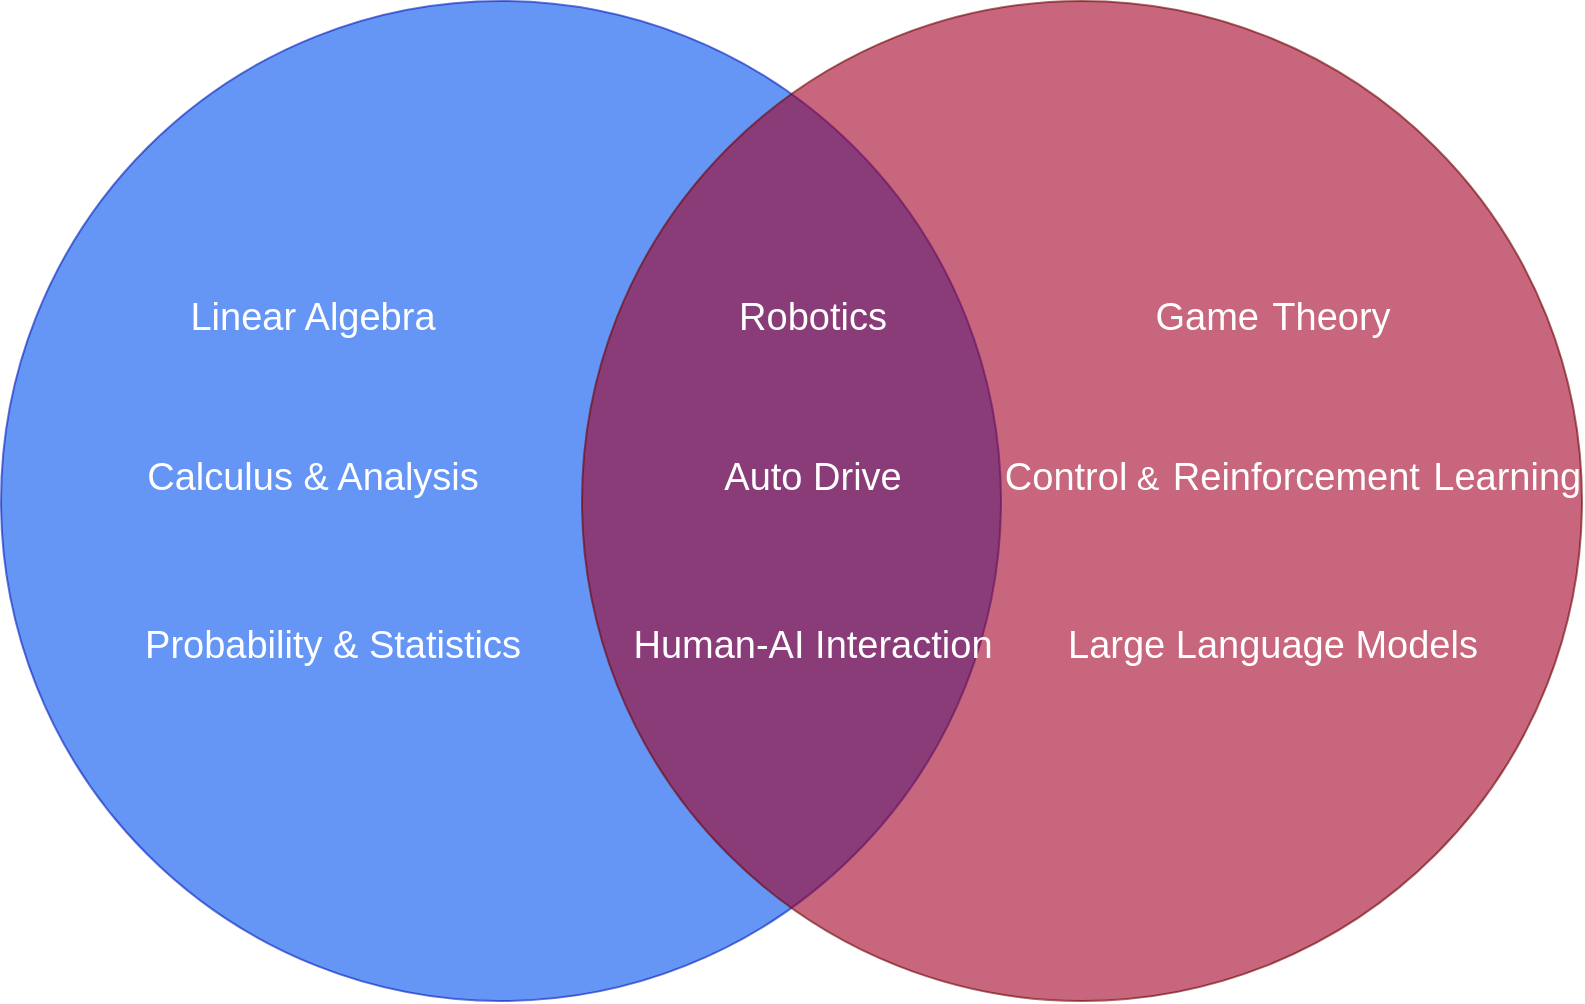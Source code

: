 <mxfile version="24.7.17">
  <diagram id="3228e29e-7158-1315-38df-8450db1d8a1d" name="Page-1">
    <mxGraphModel dx="1016" dy="739" grid="1" gridSize="10" guides="1" tooltips="1" connect="1" arrows="1" fold="1" page="1" pageScale="1" pageWidth="1169" pageHeight="827" background="none" math="0" shadow="0">
      <root>
        <mxCell id="0" />
        <mxCell id="1" parent="0" />
        <mxCell id="21532" value="" style="ellipse;fillColor=#0050ef;opacity=60;strokeColor=#001DBC;html=1;fontColor=#ffffff;" parent="1" vertex="1">
          <mxGeometry x="179.5" y="18.5" width="500" height="500" as="geometry" />
        </mxCell>
        <mxCell id="21533" value="" style="ellipse;fillColor=#a20025;opacity=60;strokeColor=#6F0000;html=1;fontColor=#ffffff;" parent="1" vertex="1">
          <mxGeometry x="470" y="18.5" width="500" height="500" as="geometry" />
        </mxCell>
        <mxCell id="21534" value="&lt;font style=&quot;font-size: 19px;&quot;&gt;Linear Algebra&lt;/font&gt;" style="text;fontSize=24;align=center;verticalAlign=middle;html=1;fontColor=#FFFFFF;" parent="1" vertex="1">
          <mxGeometry x="240" y="140" width="190" height="70" as="geometry" />
        </mxCell>
        <mxCell id="21535" value="&lt;font style=&quot;font-size: 19px;&quot;&gt;Control&lt;/font&gt;&lt;font style=&quot;font-size: 17px;&quot;&gt; &amp;amp;&lt;/font&gt; &lt;font style=&quot;font-size: 19px;&quot;&gt;Reinforcement&lt;/font&gt; &lt;font style=&quot;font-size: 19px;&quot;&gt;Learning&lt;/font&gt;&lt;span style=&quot;color: rgba(0, 0, 0, 0); font-family: monospace; text-align: start; font-size: 0px;&quot;&gt;%3CmxGraphModel%3E%3Croot%3E%3CmxCell%20id%3D%220%22%2F%3E%3CmxCell%20id%3D%221%22%20parent%3D%220%22%2F%3E%3CmxCell%20id%3D%222%22%20value%3D%22Calculus%20%26amp%3Bamp%3B%20Analysis%22%20style%3D%22text%3BfontSize%3D24%3Balign%3Dcenter%3BverticalAlign%3Dmiddle%3Bhtml%3D1%3BfontColor%3D%23FFFFFF%3B%22%20vertex%3D%221%22%20parent%3D%221%22%3E%3CmxGeometry%20x%3D%22290%22%20y%3D%22180%22%20width%3D%22190%22%20height%3D%2270%22%20as%3D%22geometry%22%2F%3E%3C%2FmxCell%3E%3C%2Froot%3E%3C%2FmxGraphModel%3E&lt;/span&gt;&lt;span style=&quot;color: rgba(0, 0, 0, 0); font-family: monospace; text-align: start; font-size: 0px;&quot;&gt;%3CmxGraphModel%3E%3Croot%3E%3CmxCell%20id%3D%220%22%2F%3E%3CmxCell%20id%3D%221%22%20parent%3D%220%22%2F%3E%3CmxCell%20id%3D%222%22%20value%3D%22Calculus%20%26amp%3Bamp%3B%20Analysis%22%20style%3D%22text%3BfontSize%3D24%3Balign%3Dcenter%3BverticalAlign%3Dmiddle%3Bhtml%3D1%3BfontColor%3D%23FFFFFF%3B%22%20vertex%3D%221%22%20parent%3D%221%22%3E%3CmxGeometry%20x%3D%22290%22%20y%3D%22180%22%20width%3D%22190%22%20height%3D%2270%22%20as%3D%22geometry%22%2F%3E%3C%2FmxCell%3E%3C%2Froot%3E%3C%2FmxGraphModel%3E&lt;/span&gt;" style="text;fontSize=24;align=center;verticalAlign=middle;html=1;fontColor=#FFFFFF;" parent="1" vertex="1">
          <mxGeometry x="730" y="220" width="190" height="70" as="geometry" />
        </mxCell>
        <mxCell id="7_4cKe5XLVwnNmIBqRhY-21540" value="&lt;font style=&quot;font-size: 19px;&quot;&gt;Calculus &amp;amp; Analysis&lt;/font&gt;" style="text;fontSize=24;align=center;verticalAlign=middle;html=1;fontColor=#FFFFFF;" parent="1" vertex="1">
          <mxGeometry x="240" y="220" width="190" height="70" as="geometry" />
        </mxCell>
        <mxCell id="7_4cKe5XLVwnNmIBqRhY-21541" value="&lt;font style=&quot;font-size: 19px;&quot;&gt;Probability &amp;amp; Statistics&lt;/font&gt;" style="text;fontSize=24;align=center;verticalAlign=middle;html=1;fontColor=#FFFFFF;" parent="1" vertex="1">
          <mxGeometry x="250" y="303.5" width="190" height="70" as="geometry" />
        </mxCell>
        <mxCell id="7_4cKe5XLVwnNmIBqRhY-21542" value="&lt;font style=&quot;font-size: 19px;&quot;&gt;Game&lt;/font&gt; &lt;font style=&quot;font-size: 19px;&quot;&gt;Theory&lt;/font&gt;&lt;span style=&quot;color: rgba(0, 0, 0, 0); font-family: monospace; text-align: start; font-size: 0px;&quot;&gt;%3CmxGraphModel%3E%3Croot%3E%3CmxCell%20id%3D%220%22%2F%3E%3CmxCell%20id%3D%221%22%20parent%3D%220%22%2F%3E%3CmxCell%20id%3D%222%22%20value%3D%22Calculus%20%26amp%3Bamp%3B%20Analysis%22%20style%3D%22text%3BfontSize%3D24%3Balign%3Dcenter%3BverticalAlign%3Dmiddle%3Bhtml%3D1%3BfontColor%3D%23FFFFFF%3B%22%20vertex%3D%221%22%20parent%3D%221%22%3E%3CmxGeometry%20x%3D%22290%22%20y%3D%22180%22%20width%3D%22190%22%20height%3D%2270%22%20as%3D%22geometry%22%2F%3E%3C%2FmxCell%3E%3C%2Froot%3E%3C%2FmxGraphModel%3E&lt;/span&gt;&lt;span style=&quot;color: rgba(0, 0, 0, 0); font-family: monospace; text-align: start; font-size: 0px;&quot;&gt;%3CmxGraphModel%3E%3Croot%3E%3CmxCell%20id%3D%220%22%2F%3E%3CmxCell%20id%3D%221%22%20parent%3D%220%22%2F%3E%3CmxCell%20id%3D%222%22%20value%3D%22Calculus%20%26amp%3Bamp%3B%20Analysis%22%20style%3D%22text%3BfontSize%3D24%3Balign%3Dcenter%3BverticalAlign%3Dmiddle%3Bhtml%3D1%3BfontColor%3D%23FFFFFF%3B%22%20vertex%3D%221%22%20parent%3D%221%22%3E%3CmxGeometry%20x%3D%22290%22%20y%3D%22180%22%20width%3D%22190%22%20height%3D%2270%22%20as%3D%22geometry%22%2F%3E%3C%2FmxCell%3E%3C%2Froot%3E%3C%2FmxGraphModel%3E&lt;/span&gt;" style="text;fontSize=24;align=center;verticalAlign=middle;html=1;fontColor=#FFFFFF;" parent="1" vertex="1">
          <mxGeometry x="720" y="140" width="190" height="70" as="geometry" />
        </mxCell>
        <mxCell id="7_4cKe5XLVwnNmIBqRhY-21543" value="&lt;font style=&quot;font-size: 19px;&quot;&gt;Large Language Models&lt;/font&gt;" style="text;fontSize=24;align=center;verticalAlign=middle;html=1;fontColor=#FFFFFF;" parent="1" vertex="1">
          <mxGeometry x="720" y="303.5" width="190" height="70" as="geometry" />
        </mxCell>
        <mxCell id="7_4cKe5XLVwnNmIBqRhY-21544" value="&lt;font style=&quot;font-size: 19px;&quot;&gt;Robotics&lt;/font&gt;&lt;span style=&quot;color: rgba(0, 0, 0, 0); font-family: monospace; text-align: start; font-size: 0px;&quot;&gt;%3CmxGraphModel%3E%3Croot%3E%3CmxCell%20id%3D%220%22%2F%3E%3CmxCell%20id%3D%221%22%20parent%3D%220%22%2F%3E%3CmxCell%20id%3D%222%22%20value%3D%22%26lt%3Bfont%20style%3D%26quot%3Bfont-size%3A%2017px%3B%26quot%3B%26gt%3BControl%20%26amp%3Bamp%3B%26lt%3B%2Ffont%26gt%3B%20%26lt%3Bfont%20style%3D%26quot%3Bfont-size%3A%2017px%3B%26quot%3B%26gt%3BReinforcement%26lt%3B%2Ffont%26gt%3B%20%26lt%3Bfont%20style%3D%26quot%3Bfont-size%3A%2017px%3B%26quot%3B%26gt%3BLearning%26lt%3B%2Ffont%26gt%3B%26lt%3Bspan%20style%3D%26quot%3Bcolor%3A%20rgba(0%2C%200%2C%200%2C%200)%3B%20font-family%3A%20monospace%3B%20text-align%3A%20start%3B%20font-size%3A%200px%3B%26quot%3B%26gt%3B%253CmxGraphModel%253E%253Croot%253E%253CmxCell%2520id%253D%25220%2522%252F%253E%253CmxCell%2520id%253D%25221%2522%2520parent%253D%25220%2522%252F%253E%253CmxCell%2520id%253D%25222%2522%2520value%253D%2522Calculus%2520%2526amp%253Bamp%253B%2520Analysis%2522%2520style%253D%2522text%253BfontSize%253D24%253Balign%253Dcenter%253BverticalAlign%253Dmiddle%253Bhtml%253D1%253BfontColor%253D%2523FFFFFF%253B%2522%2520vertex%253D%25221%2522%2520parent%253D%25221%2522%253E%253CmxGeometry%2520x%253D%2522290%2522%2520y%253D%2522180%2522%2520width%253D%2522190%2522%2520height%253D%252270%2522%2520as%253D%2522geometry%2522%252F%253E%253C%252FmxCell%253E%253C%252Froot%253E%253C%252FmxGraphModel%253E%26lt%3B%2Fspan%26gt%3B%26lt%3Bspan%20style%3D%26quot%3Bcolor%3A%20rgba(0%2C%200%2C%200%2C%200)%3B%20font-family%3A%20monospace%3B%20text-align%3A%20start%3B%20font-size%3A%200px%3B%26quot%3B%26gt%3B%253CmxGraphModel%253E%253Croot%253E%253CmxCell%2520id%253D%25220%2522%252F%253E%253CmxCell%2520id%253D%25221%2522%2520parent%253D%25220%2522%252F%253E%253CmxCell%2520id%253D%25222%2522%2520value%253D%2522Calculus%2520%2526amp%253Bamp%253B%2520Analysis%2522%2520style%253D%2522text%253BfontSize%253D24%253Balign%253Dcenter%253BverticalAlign%253Dmiddle%253Bhtml%253D1%253BfontColor%253D%2523FFFFFF%253B%2522%2520vertex%253D%25221%2522%2520parent%253D%25221%2522%253E%253CmxGeometry%2520x%253D%2522290%2522%2520y%253D%2522180%2522%2520width%253D%2522190%2522%2520height%253D%252270%2522%2520as%253D%2522geometry%2522%252F%253E%253C%252FmxCell%253E%253C%252Froot%253E%253C%252FmxGraphModel%253E%26lt%3B%2Fspan%26gt%3B%22%20style%3D%22text%3BfontSize%3D24%3Balign%3Dcenter%3BverticalAlign%3Dmiddle%3Bhtml%3D1%3BfontColor%3D%23FFFFFF%3B%22%20vertex%3D%221%22%20parent%3D%221%22%3E%3CmxGeometry%20x%3D%22730%22%20y%3D%22233.5%22%20width%3D%22190%22%20height%3D%2270%22%20as%3D%22geometry%22%2F%3E%3C%2FmxCell%3E%3C%2Froot%3E%3C%2FmxGraphModel%3E&lt;/span&gt;" style="text;fontSize=24;align=center;verticalAlign=middle;html=1;fontColor=#FFFFFF;" parent="1" vertex="1">
          <mxGeometry x="490" y="140" width="190" height="70" as="geometry" />
        </mxCell>
        <mxCell id="7_4cKe5XLVwnNmIBqRhY-21545" value="&lt;font style=&quot;font-size: 19px;&quot;&gt;Auto Drive&lt;/font&gt;" style="text;fontSize=24;align=center;verticalAlign=middle;html=1;fontColor=#FFFFFF;" parent="1" vertex="1">
          <mxGeometry x="489.5" y="220" width="190" height="70" as="geometry" />
        </mxCell>
        <mxCell id="7_4cKe5XLVwnNmIBqRhY-21546" value="&lt;font style=&quot;font-size: 19px;&quot;&gt;Human-AI Interaction&lt;/font&gt;" style="text;fontSize=24;align=center;verticalAlign=middle;html=1;fontColor=#FFFFFF;" parent="1" vertex="1">
          <mxGeometry x="489.5" y="303.5" width="190" height="70" as="geometry" />
        </mxCell>
      </root>
    </mxGraphModel>
  </diagram>
</mxfile>
